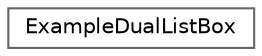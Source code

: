 digraph "类继承关系图"
{
 // LATEX_PDF_SIZE
  bgcolor="transparent";
  edge [fontname=Helvetica,fontsize=10,labelfontname=Helvetica,labelfontsize=10];
  node [fontname=Helvetica,fontsize=10,shape=box,height=0.2,width=0.4];
  rankdir="LR";
  Node0 [id="Node000000",label="ExampleDualListBox",height=0.2,width=0.4,color="grey40", fillcolor="white", style="filled",URL="$struct_example_dual_list_box.html",tooltip=" "];
}
